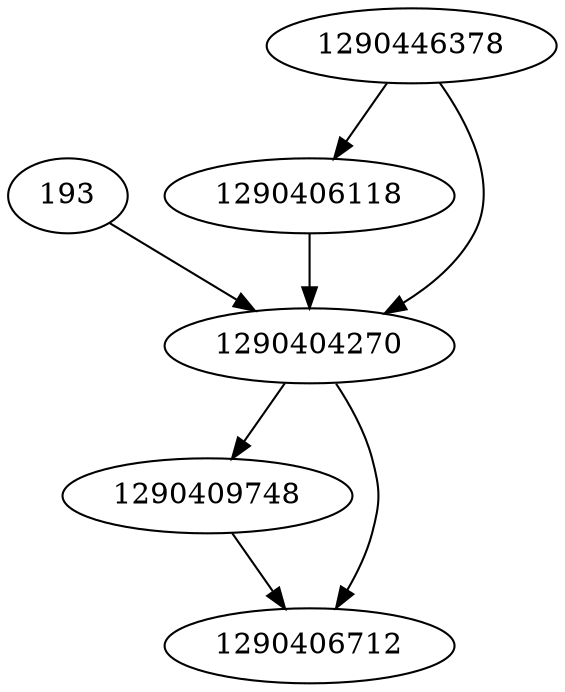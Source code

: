 strict digraph  {
193;
1290406118;
1290446378;
1290404270;
1290409748;
1290406712;
193 -> 1290404270;
1290406118 -> 1290404270;
1290446378 -> 1290404270;
1290446378 -> 1290406118;
1290404270 -> 1290409748;
1290404270 -> 1290406712;
1290409748 -> 1290406712;
}
